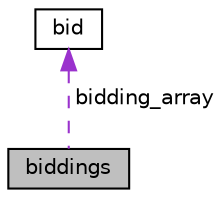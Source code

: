 digraph "biddings"
{
 // LATEX_PDF_SIZE
  edge [fontname="Helvetica",fontsize="10",labelfontname="Helvetica",labelfontsize="10"];
  node [fontname="Helvetica",fontsize="10",shape=record];
  Node1 [label="biddings",height=0.2,width=0.4,color="black", fillcolor="grey75", style="filled", fontcolor="black",tooltip="an array with his size containing all the bids made by all the players"];
  Node2 -> Node1 [dir="back",color="darkorchid3",fontsize="10",style="dashed",label=" bidding_array" ,fontname="Helvetica"];
  Node2 [label="bid",height=0.2,width=0.4,color="black", fillcolor="white", style="filled",URL="$structbid.html",tooltip="the struct containing the bid of one player"];
}
